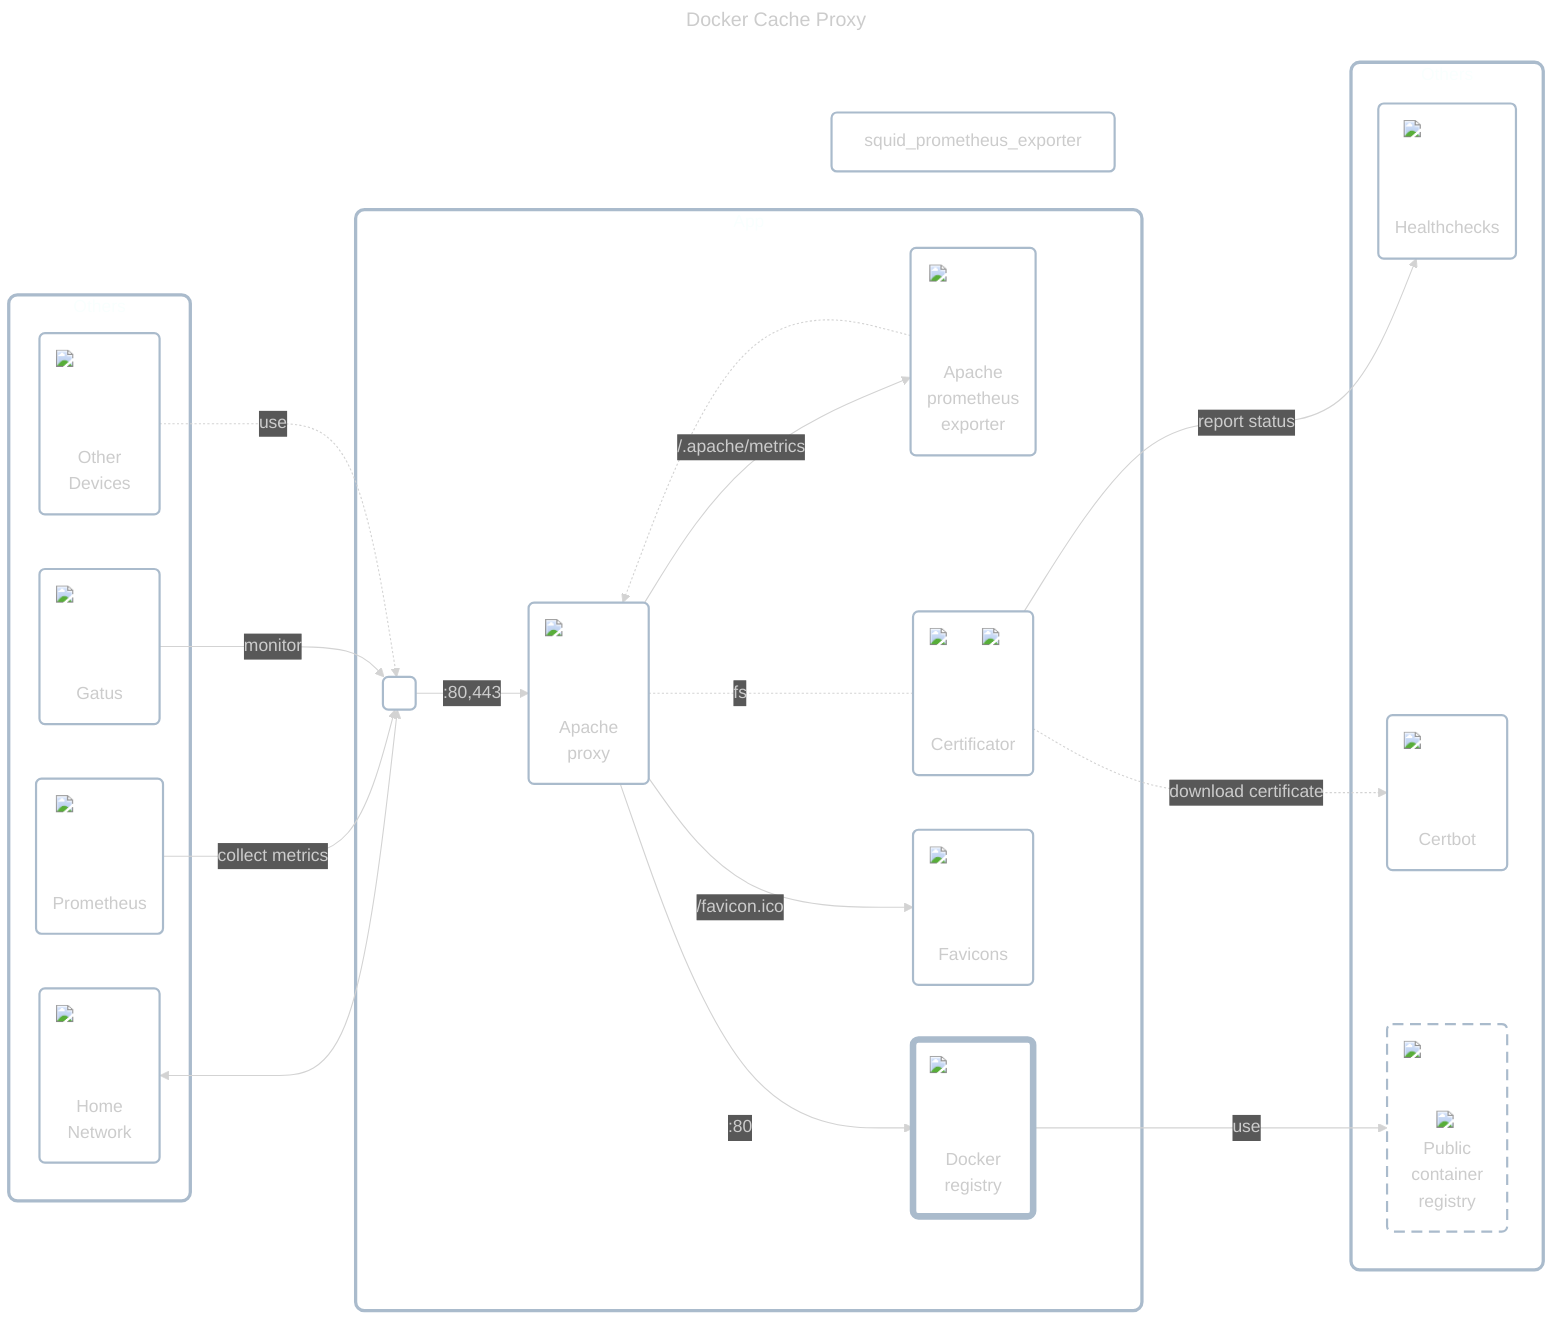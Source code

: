 ---
title: Docker Cache Proxy
config:
    theme: dark
---

flowchart LR
    classDef cluster fill:#ffffff00,stroke:#aabbccff,stroke-width:3px,rx:8px,ry:8px;
    classDef node fill:#ffffff00,stroke:#aabbccff,stroke-width:2px,rx:5px,ry:5px;
    classDef dashed_border stroke-dasharray:10 6;
    classDef strong_border stroke-width:6px;

    subgraph app_wrapper["App"]
        inbound_interface(" ")
        apache_proxy("<div style='position:relative;width:80px;height:80px;margin:0 auto;margin-bottom:0.5em'><img src='../../../../icons/apache.png' style='min-width:80px;max-width:80px' /></div>Apache<br/>proxy")
        apache_prometheus_exporter("<div style='position:relative;width:80px;height:80px;margin:0 auto;margin-bottom:0.5em'><img src='../../../../icons/apache-prometheus-exporter.png' style='min-width:80px;max-width:80px' /></div>Apache<br/>prometheus<br/>exporter")
        certificator("<div style='position:relative;width:80px;height:80px;margin:0 auto;margin-bottom:1em'><img src='../../../../icons/cronjob.png' style='min-width:32px;max-width:32px;position:absolute;top:0;right:0' /><img src='../../../../icons/lets-encrypt.png' style='min-width:80px;max-width:80px' /></div>Certificator")
        favicons("<div style='position:relative;width:80px;height:80px;margin:0 auto;margin-bottom:0.5em'><img src='../../../../icons/picture.png' style='min-width:80px;max-width:80px' /></div>Favicons")
        docker_registry("<div style='position:relative;width:80px;height:80px;margin:0 auto;margin-bottom:0.25em'><img src='../../../../icons/docker.png' style='min-width:80px;max-width:80px' /></div>Docker<br/>registry")
        class docker_registry strong_border;

        inbound_interface -->|:80,443| apache_proxy -->|:80| docker_registry
        apache_proxy -.-|fs| certificator
        apache_prometheus_exporter -.-> apache_proxy -->|/.apache/metrics| apache_prometheus_exporter
        apache_proxy -->|/favicon.ico| favicons
    end

    subgraph others_1["Others"]
        home_network("<div style='position:relative;width:80px;height:80px;margin:0 auto;margin-bottom:0.1em'><img src='../../../../icons/network.png' style='min-width:80px;max-width:80px' /></div>Home<br/>Network")
        prometheus("<div style='position:relative;width:80px;height:80px;margin:0 auto;margin-bottom:0.5em'><img src='../../../../icons/prometheus.png' style='min-width:80px;max-width:80px' /></div>Prometheus")
        gatus("<div style='position:relative;width:80px;height:80px;margin:0 auto;margin-bottom:0.5em'><img src='../../../../icons/gatus.png' style='min-width:80px;max-width:80px' /></div>Gatus")
        other_devices("<div style='position:relative;width:80px;height:80px;margin:0 auto;margin-bottom:0.5em'><img src='../../../../icons/servers.png' style='min-width:80px;max-width:80px' /></div>Other<br/>Devices")

        home_network <--> inbound_interface
        prometheus -->|collect metrics| inbound_interface
        gatus -->|monitor| inbound_interface
        other_devices -.->|use| inbound_interface
    end

    subgraph others_2["Others"]
        healthchecks("<div style='position:relative;width:80px;height:80px;margin:0 auto;margin-bottom:0.5em'><img src='../../../../icons/healthchecks.png' style='min-width:80px;max-width:80px' /></div>Healthchecks")
        certbot("<div style='position:relative;width:80px;height:80px;margin:0 auto;margin-bottom:0.5em'><img src='../../../../icons/lets-encrypt.png' style='min-width:80px;max-width:80px' /></div>Certbot")
        dockerhub("<div style='position:relative;width:80px;height:80px;margin:0 auto;margin-bottom:0.5em'><img src='../../../../icons/cloud.png' style='min-width:80px;max-width:80px' /><img src='../../../../icons/docker.png' style='min-width:50px;max-width:50px;position:absolute;bottom:0;right:0' /></div>Public<br/>container<br/>registry")
        class dockerhub dashed_border

        docker_registry -->|use| dockerhub
        certificator -->|report status| healthchecks
        certificator -.->|download certificate| certbot
    end

    squid_prometheus_exporter ~~~ others_2